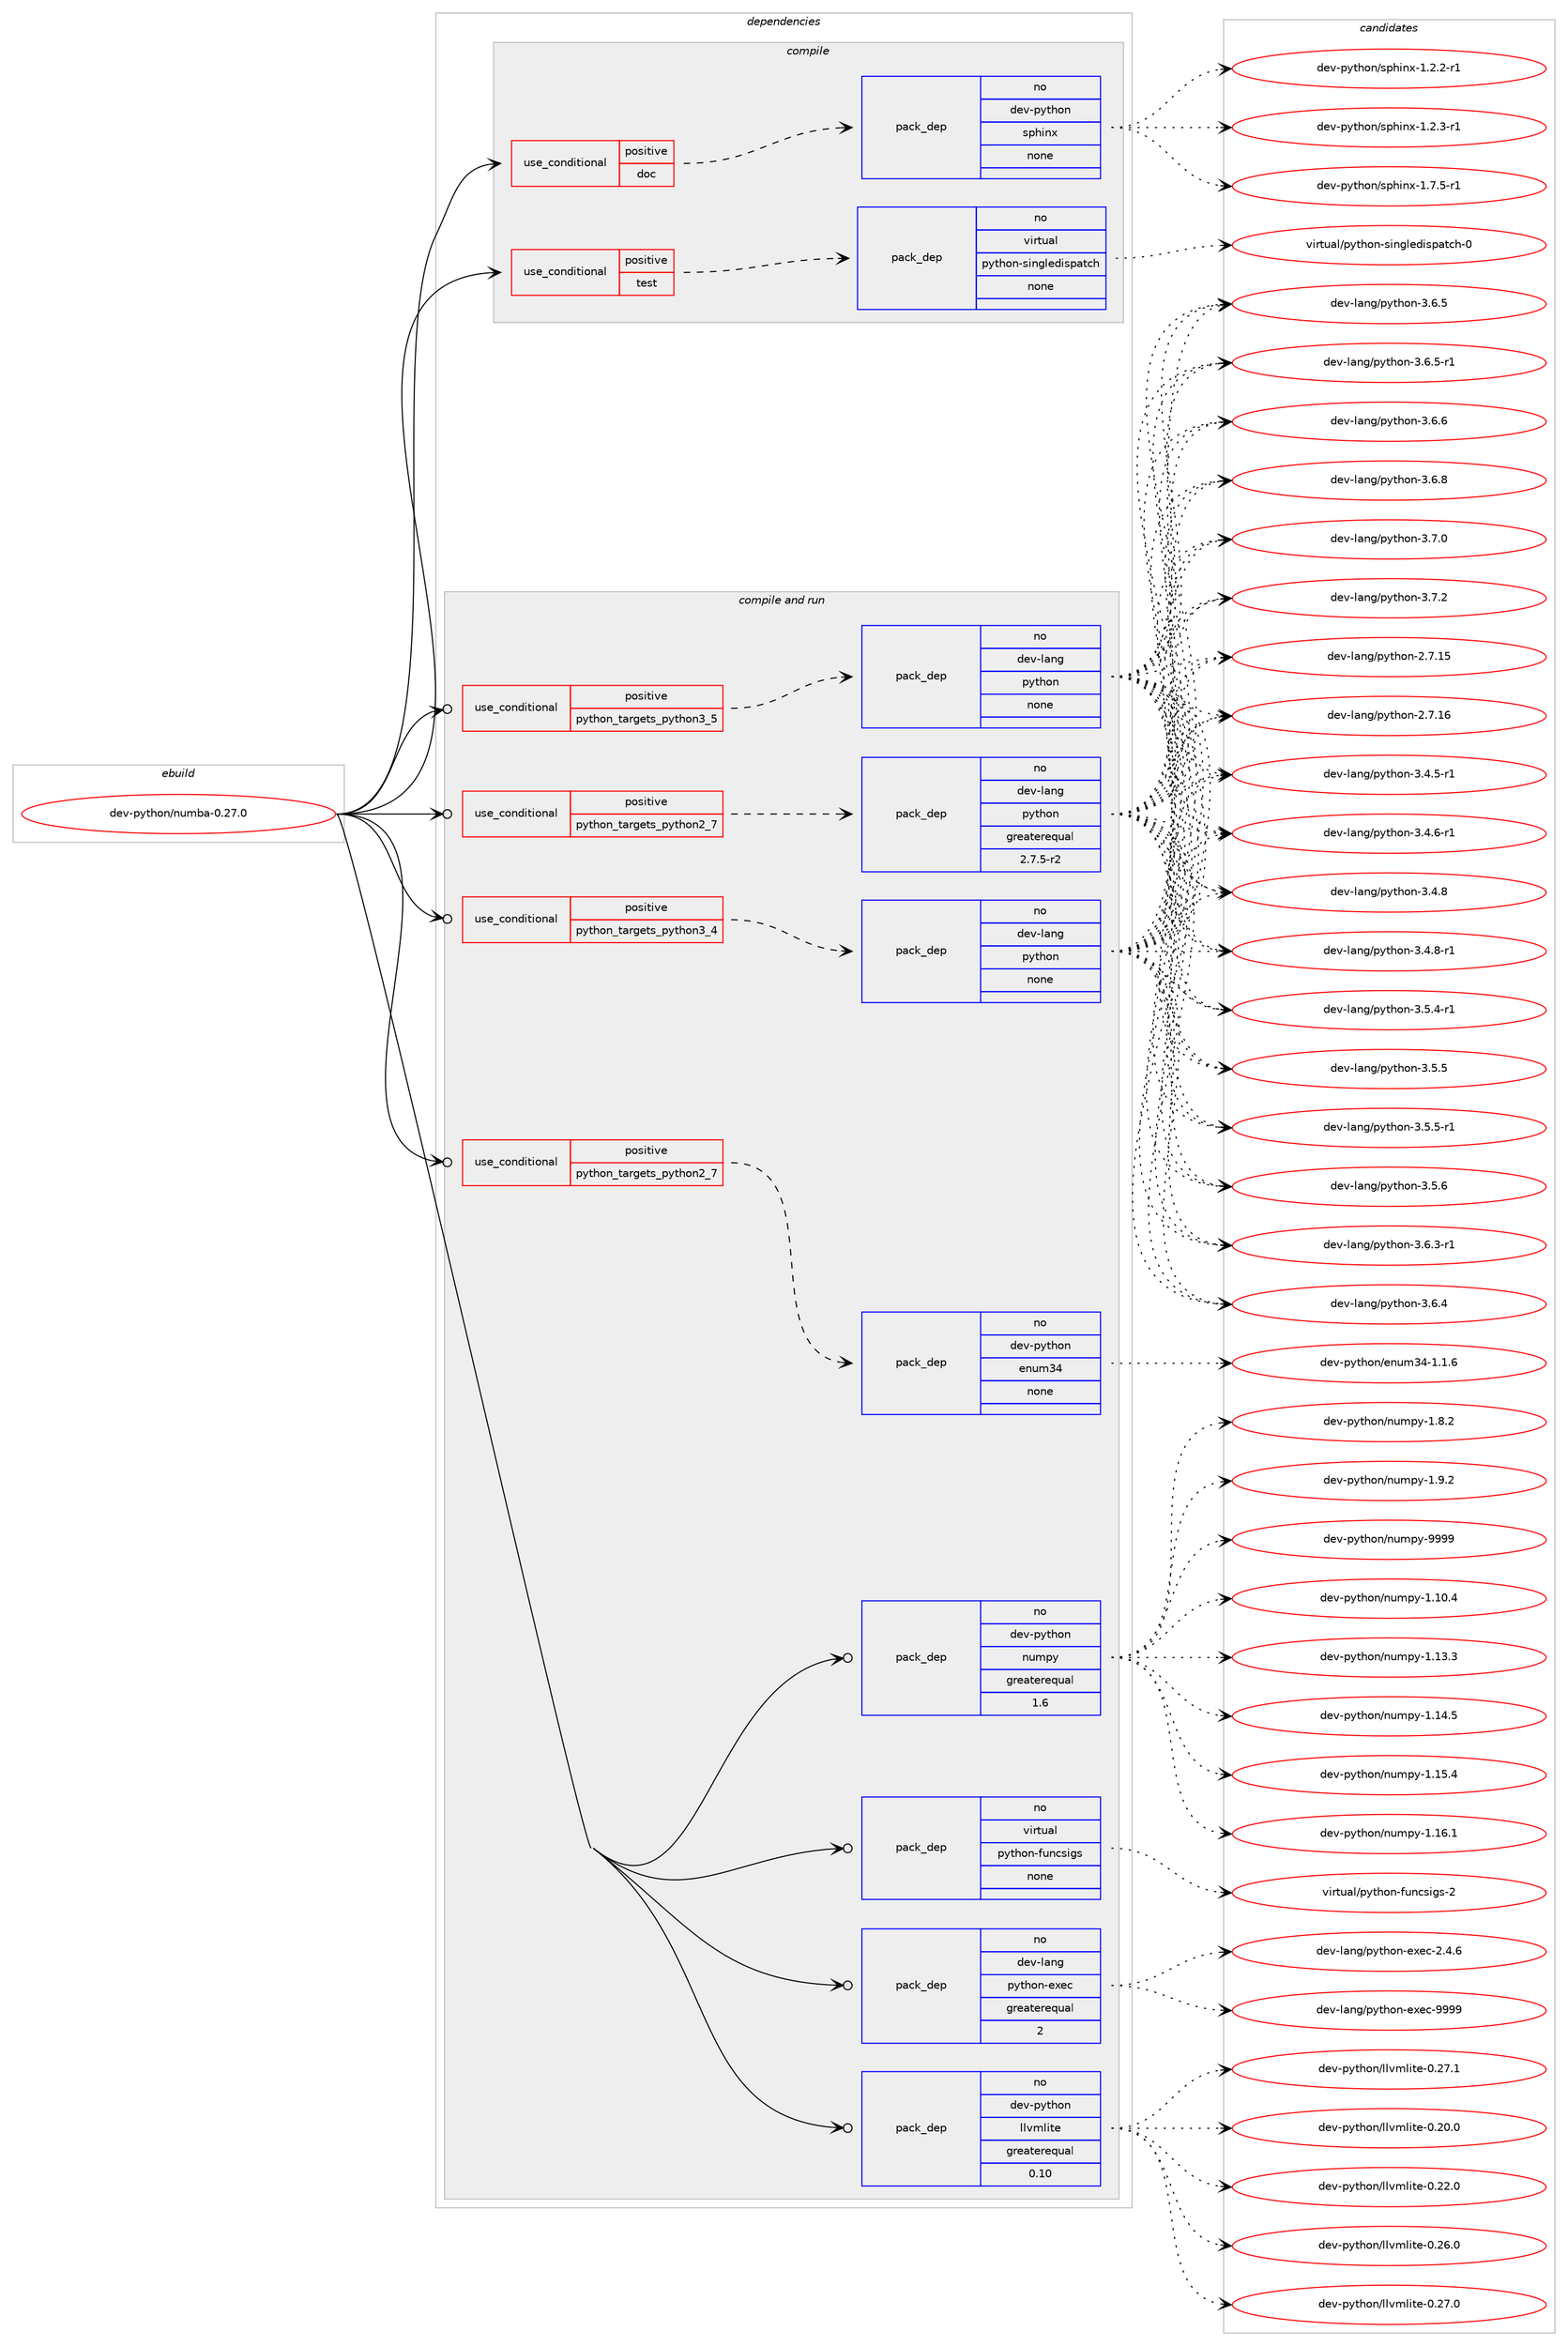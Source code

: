 digraph prolog {

# *************
# Graph options
# *************

newrank=true;
concentrate=true;
compound=true;
graph [rankdir=LR,fontname=Helvetica,fontsize=10,ranksep=1.5];#, ranksep=2.5, nodesep=0.2];
edge  [arrowhead=vee];
node  [fontname=Helvetica,fontsize=10];

# **********
# The ebuild
# **********

subgraph cluster_leftcol {
color=gray;
rank=same;
label=<<i>ebuild</i>>;
id [label="dev-python/numba-0.27.0", color=red, width=4, href="../dev-python/numba-0.27.0.svg"];
}

# ****************
# The dependencies
# ****************

subgraph cluster_midcol {
color=gray;
label=<<i>dependencies</i>>;
subgraph cluster_compile {
fillcolor="#eeeeee";
style=filled;
label=<<i>compile</i>>;
subgraph cond378320 {
dependency1421331 [label=<<TABLE BORDER="0" CELLBORDER="1" CELLSPACING="0" CELLPADDING="4"><TR><TD ROWSPAN="3" CELLPADDING="10">use_conditional</TD></TR><TR><TD>positive</TD></TR><TR><TD>doc</TD></TR></TABLE>>, shape=none, color=red];
subgraph pack1019734 {
dependency1421332 [label=<<TABLE BORDER="0" CELLBORDER="1" CELLSPACING="0" CELLPADDING="4" WIDTH="220"><TR><TD ROWSPAN="6" CELLPADDING="30">pack_dep</TD></TR><TR><TD WIDTH="110">no</TD></TR><TR><TD>dev-python</TD></TR><TR><TD>sphinx</TD></TR><TR><TD>none</TD></TR><TR><TD></TD></TR></TABLE>>, shape=none, color=blue];
}
dependency1421331:e -> dependency1421332:w [weight=20,style="dashed",arrowhead="vee"];
}
id:e -> dependency1421331:w [weight=20,style="solid",arrowhead="vee"];
subgraph cond378321 {
dependency1421333 [label=<<TABLE BORDER="0" CELLBORDER="1" CELLSPACING="0" CELLPADDING="4"><TR><TD ROWSPAN="3" CELLPADDING="10">use_conditional</TD></TR><TR><TD>positive</TD></TR><TR><TD>test</TD></TR></TABLE>>, shape=none, color=red];
subgraph pack1019735 {
dependency1421334 [label=<<TABLE BORDER="0" CELLBORDER="1" CELLSPACING="0" CELLPADDING="4" WIDTH="220"><TR><TD ROWSPAN="6" CELLPADDING="30">pack_dep</TD></TR><TR><TD WIDTH="110">no</TD></TR><TR><TD>virtual</TD></TR><TR><TD>python-singledispatch</TD></TR><TR><TD>none</TD></TR><TR><TD></TD></TR></TABLE>>, shape=none, color=blue];
}
dependency1421333:e -> dependency1421334:w [weight=20,style="dashed",arrowhead="vee"];
}
id:e -> dependency1421333:w [weight=20,style="solid",arrowhead="vee"];
}
subgraph cluster_compileandrun {
fillcolor="#eeeeee";
style=filled;
label=<<i>compile and run</i>>;
subgraph cond378322 {
dependency1421335 [label=<<TABLE BORDER="0" CELLBORDER="1" CELLSPACING="0" CELLPADDING="4"><TR><TD ROWSPAN="3" CELLPADDING="10">use_conditional</TD></TR><TR><TD>positive</TD></TR><TR><TD>python_targets_python2_7</TD></TR></TABLE>>, shape=none, color=red];
subgraph pack1019736 {
dependency1421336 [label=<<TABLE BORDER="0" CELLBORDER="1" CELLSPACING="0" CELLPADDING="4" WIDTH="220"><TR><TD ROWSPAN="6" CELLPADDING="30">pack_dep</TD></TR><TR><TD WIDTH="110">no</TD></TR><TR><TD>dev-lang</TD></TR><TR><TD>python</TD></TR><TR><TD>greaterequal</TD></TR><TR><TD>2.7.5-r2</TD></TR></TABLE>>, shape=none, color=blue];
}
dependency1421335:e -> dependency1421336:w [weight=20,style="dashed",arrowhead="vee"];
}
id:e -> dependency1421335:w [weight=20,style="solid",arrowhead="odotvee"];
subgraph cond378323 {
dependency1421337 [label=<<TABLE BORDER="0" CELLBORDER="1" CELLSPACING="0" CELLPADDING="4"><TR><TD ROWSPAN="3" CELLPADDING="10">use_conditional</TD></TR><TR><TD>positive</TD></TR><TR><TD>python_targets_python2_7</TD></TR></TABLE>>, shape=none, color=red];
subgraph pack1019737 {
dependency1421338 [label=<<TABLE BORDER="0" CELLBORDER="1" CELLSPACING="0" CELLPADDING="4" WIDTH="220"><TR><TD ROWSPAN="6" CELLPADDING="30">pack_dep</TD></TR><TR><TD WIDTH="110">no</TD></TR><TR><TD>dev-python</TD></TR><TR><TD>enum34</TD></TR><TR><TD>none</TD></TR><TR><TD></TD></TR></TABLE>>, shape=none, color=blue];
}
dependency1421337:e -> dependency1421338:w [weight=20,style="dashed",arrowhead="vee"];
}
id:e -> dependency1421337:w [weight=20,style="solid",arrowhead="odotvee"];
subgraph cond378324 {
dependency1421339 [label=<<TABLE BORDER="0" CELLBORDER="1" CELLSPACING="0" CELLPADDING="4"><TR><TD ROWSPAN="3" CELLPADDING="10">use_conditional</TD></TR><TR><TD>positive</TD></TR><TR><TD>python_targets_python3_4</TD></TR></TABLE>>, shape=none, color=red];
subgraph pack1019738 {
dependency1421340 [label=<<TABLE BORDER="0" CELLBORDER="1" CELLSPACING="0" CELLPADDING="4" WIDTH="220"><TR><TD ROWSPAN="6" CELLPADDING="30">pack_dep</TD></TR><TR><TD WIDTH="110">no</TD></TR><TR><TD>dev-lang</TD></TR><TR><TD>python</TD></TR><TR><TD>none</TD></TR><TR><TD></TD></TR></TABLE>>, shape=none, color=blue];
}
dependency1421339:e -> dependency1421340:w [weight=20,style="dashed",arrowhead="vee"];
}
id:e -> dependency1421339:w [weight=20,style="solid",arrowhead="odotvee"];
subgraph cond378325 {
dependency1421341 [label=<<TABLE BORDER="0" CELLBORDER="1" CELLSPACING="0" CELLPADDING="4"><TR><TD ROWSPAN="3" CELLPADDING="10">use_conditional</TD></TR><TR><TD>positive</TD></TR><TR><TD>python_targets_python3_5</TD></TR></TABLE>>, shape=none, color=red];
subgraph pack1019739 {
dependency1421342 [label=<<TABLE BORDER="0" CELLBORDER="1" CELLSPACING="0" CELLPADDING="4" WIDTH="220"><TR><TD ROWSPAN="6" CELLPADDING="30">pack_dep</TD></TR><TR><TD WIDTH="110">no</TD></TR><TR><TD>dev-lang</TD></TR><TR><TD>python</TD></TR><TR><TD>none</TD></TR><TR><TD></TD></TR></TABLE>>, shape=none, color=blue];
}
dependency1421341:e -> dependency1421342:w [weight=20,style="dashed",arrowhead="vee"];
}
id:e -> dependency1421341:w [weight=20,style="solid",arrowhead="odotvee"];
subgraph pack1019740 {
dependency1421343 [label=<<TABLE BORDER="0" CELLBORDER="1" CELLSPACING="0" CELLPADDING="4" WIDTH="220"><TR><TD ROWSPAN="6" CELLPADDING="30">pack_dep</TD></TR><TR><TD WIDTH="110">no</TD></TR><TR><TD>dev-lang</TD></TR><TR><TD>python-exec</TD></TR><TR><TD>greaterequal</TD></TR><TR><TD>2</TD></TR></TABLE>>, shape=none, color=blue];
}
id:e -> dependency1421343:w [weight=20,style="solid",arrowhead="odotvee"];
subgraph pack1019741 {
dependency1421344 [label=<<TABLE BORDER="0" CELLBORDER="1" CELLSPACING="0" CELLPADDING="4" WIDTH="220"><TR><TD ROWSPAN="6" CELLPADDING="30">pack_dep</TD></TR><TR><TD WIDTH="110">no</TD></TR><TR><TD>dev-python</TD></TR><TR><TD>llvmlite</TD></TR><TR><TD>greaterequal</TD></TR><TR><TD>0.10</TD></TR></TABLE>>, shape=none, color=blue];
}
id:e -> dependency1421344:w [weight=20,style="solid",arrowhead="odotvee"];
subgraph pack1019742 {
dependency1421345 [label=<<TABLE BORDER="0" CELLBORDER="1" CELLSPACING="0" CELLPADDING="4" WIDTH="220"><TR><TD ROWSPAN="6" CELLPADDING="30">pack_dep</TD></TR><TR><TD WIDTH="110">no</TD></TR><TR><TD>dev-python</TD></TR><TR><TD>numpy</TD></TR><TR><TD>greaterequal</TD></TR><TR><TD>1.6</TD></TR></TABLE>>, shape=none, color=blue];
}
id:e -> dependency1421345:w [weight=20,style="solid",arrowhead="odotvee"];
subgraph pack1019743 {
dependency1421346 [label=<<TABLE BORDER="0" CELLBORDER="1" CELLSPACING="0" CELLPADDING="4" WIDTH="220"><TR><TD ROWSPAN="6" CELLPADDING="30">pack_dep</TD></TR><TR><TD WIDTH="110">no</TD></TR><TR><TD>virtual</TD></TR><TR><TD>python-funcsigs</TD></TR><TR><TD>none</TD></TR><TR><TD></TD></TR></TABLE>>, shape=none, color=blue];
}
id:e -> dependency1421346:w [weight=20,style="solid",arrowhead="odotvee"];
}
subgraph cluster_run {
fillcolor="#eeeeee";
style=filled;
label=<<i>run</i>>;
}
}

# **************
# The candidates
# **************

subgraph cluster_choices {
rank=same;
color=gray;
label=<<i>candidates</i>>;

subgraph choice1019734 {
color=black;
nodesep=1;
choice10010111845112121116104111110471151121041051101204549465046504511449 [label="dev-python/sphinx-1.2.2-r1", color=red, width=4,href="../dev-python/sphinx-1.2.2-r1.svg"];
choice10010111845112121116104111110471151121041051101204549465046514511449 [label="dev-python/sphinx-1.2.3-r1", color=red, width=4,href="../dev-python/sphinx-1.2.3-r1.svg"];
choice10010111845112121116104111110471151121041051101204549465546534511449 [label="dev-python/sphinx-1.7.5-r1", color=red, width=4,href="../dev-python/sphinx-1.7.5-r1.svg"];
dependency1421332:e -> choice10010111845112121116104111110471151121041051101204549465046504511449:w [style=dotted,weight="100"];
dependency1421332:e -> choice10010111845112121116104111110471151121041051101204549465046514511449:w [style=dotted,weight="100"];
dependency1421332:e -> choice10010111845112121116104111110471151121041051101204549465546534511449:w [style=dotted,weight="100"];
}
subgraph choice1019735 {
color=black;
nodesep=1;
choice11810511411611797108471121211161041111104511510511010310810110010511511297116991044548 [label="virtual/python-singledispatch-0", color=red, width=4,href="../virtual/python-singledispatch-0.svg"];
dependency1421334:e -> choice11810511411611797108471121211161041111104511510511010310810110010511511297116991044548:w [style=dotted,weight="100"];
}
subgraph choice1019736 {
color=black;
nodesep=1;
choice10010111845108971101034711212111610411111045504655464953 [label="dev-lang/python-2.7.15", color=red, width=4,href="../dev-lang/python-2.7.15.svg"];
choice10010111845108971101034711212111610411111045504655464954 [label="dev-lang/python-2.7.16", color=red, width=4,href="../dev-lang/python-2.7.16.svg"];
choice1001011184510897110103471121211161041111104551465246534511449 [label="dev-lang/python-3.4.5-r1", color=red, width=4,href="../dev-lang/python-3.4.5-r1.svg"];
choice1001011184510897110103471121211161041111104551465246544511449 [label="dev-lang/python-3.4.6-r1", color=red, width=4,href="../dev-lang/python-3.4.6-r1.svg"];
choice100101118451089711010347112121116104111110455146524656 [label="dev-lang/python-3.4.8", color=red, width=4,href="../dev-lang/python-3.4.8.svg"];
choice1001011184510897110103471121211161041111104551465246564511449 [label="dev-lang/python-3.4.8-r1", color=red, width=4,href="../dev-lang/python-3.4.8-r1.svg"];
choice1001011184510897110103471121211161041111104551465346524511449 [label="dev-lang/python-3.5.4-r1", color=red, width=4,href="../dev-lang/python-3.5.4-r1.svg"];
choice100101118451089711010347112121116104111110455146534653 [label="dev-lang/python-3.5.5", color=red, width=4,href="../dev-lang/python-3.5.5.svg"];
choice1001011184510897110103471121211161041111104551465346534511449 [label="dev-lang/python-3.5.5-r1", color=red, width=4,href="../dev-lang/python-3.5.5-r1.svg"];
choice100101118451089711010347112121116104111110455146534654 [label="dev-lang/python-3.5.6", color=red, width=4,href="../dev-lang/python-3.5.6.svg"];
choice1001011184510897110103471121211161041111104551465446514511449 [label="dev-lang/python-3.6.3-r1", color=red, width=4,href="../dev-lang/python-3.6.3-r1.svg"];
choice100101118451089711010347112121116104111110455146544652 [label="dev-lang/python-3.6.4", color=red, width=4,href="../dev-lang/python-3.6.4.svg"];
choice100101118451089711010347112121116104111110455146544653 [label="dev-lang/python-3.6.5", color=red, width=4,href="../dev-lang/python-3.6.5.svg"];
choice1001011184510897110103471121211161041111104551465446534511449 [label="dev-lang/python-3.6.5-r1", color=red, width=4,href="../dev-lang/python-3.6.5-r1.svg"];
choice100101118451089711010347112121116104111110455146544654 [label="dev-lang/python-3.6.6", color=red, width=4,href="../dev-lang/python-3.6.6.svg"];
choice100101118451089711010347112121116104111110455146544656 [label="dev-lang/python-3.6.8", color=red, width=4,href="../dev-lang/python-3.6.8.svg"];
choice100101118451089711010347112121116104111110455146554648 [label="dev-lang/python-3.7.0", color=red, width=4,href="../dev-lang/python-3.7.0.svg"];
choice100101118451089711010347112121116104111110455146554650 [label="dev-lang/python-3.7.2", color=red, width=4,href="../dev-lang/python-3.7.2.svg"];
dependency1421336:e -> choice10010111845108971101034711212111610411111045504655464953:w [style=dotted,weight="100"];
dependency1421336:e -> choice10010111845108971101034711212111610411111045504655464954:w [style=dotted,weight="100"];
dependency1421336:e -> choice1001011184510897110103471121211161041111104551465246534511449:w [style=dotted,weight="100"];
dependency1421336:e -> choice1001011184510897110103471121211161041111104551465246544511449:w [style=dotted,weight="100"];
dependency1421336:e -> choice100101118451089711010347112121116104111110455146524656:w [style=dotted,weight="100"];
dependency1421336:e -> choice1001011184510897110103471121211161041111104551465246564511449:w [style=dotted,weight="100"];
dependency1421336:e -> choice1001011184510897110103471121211161041111104551465346524511449:w [style=dotted,weight="100"];
dependency1421336:e -> choice100101118451089711010347112121116104111110455146534653:w [style=dotted,weight="100"];
dependency1421336:e -> choice1001011184510897110103471121211161041111104551465346534511449:w [style=dotted,weight="100"];
dependency1421336:e -> choice100101118451089711010347112121116104111110455146534654:w [style=dotted,weight="100"];
dependency1421336:e -> choice1001011184510897110103471121211161041111104551465446514511449:w [style=dotted,weight="100"];
dependency1421336:e -> choice100101118451089711010347112121116104111110455146544652:w [style=dotted,weight="100"];
dependency1421336:e -> choice100101118451089711010347112121116104111110455146544653:w [style=dotted,weight="100"];
dependency1421336:e -> choice1001011184510897110103471121211161041111104551465446534511449:w [style=dotted,weight="100"];
dependency1421336:e -> choice100101118451089711010347112121116104111110455146544654:w [style=dotted,weight="100"];
dependency1421336:e -> choice100101118451089711010347112121116104111110455146544656:w [style=dotted,weight="100"];
dependency1421336:e -> choice100101118451089711010347112121116104111110455146554648:w [style=dotted,weight="100"];
dependency1421336:e -> choice100101118451089711010347112121116104111110455146554650:w [style=dotted,weight="100"];
}
subgraph choice1019737 {
color=black;
nodesep=1;
choice10010111845112121116104111110471011101171095152454946494654 [label="dev-python/enum34-1.1.6", color=red, width=4,href="../dev-python/enum34-1.1.6.svg"];
dependency1421338:e -> choice10010111845112121116104111110471011101171095152454946494654:w [style=dotted,weight="100"];
}
subgraph choice1019738 {
color=black;
nodesep=1;
choice10010111845108971101034711212111610411111045504655464953 [label="dev-lang/python-2.7.15", color=red, width=4,href="../dev-lang/python-2.7.15.svg"];
choice10010111845108971101034711212111610411111045504655464954 [label="dev-lang/python-2.7.16", color=red, width=4,href="../dev-lang/python-2.7.16.svg"];
choice1001011184510897110103471121211161041111104551465246534511449 [label="dev-lang/python-3.4.5-r1", color=red, width=4,href="../dev-lang/python-3.4.5-r1.svg"];
choice1001011184510897110103471121211161041111104551465246544511449 [label="dev-lang/python-3.4.6-r1", color=red, width=4,href="../dev-lang/python-3.4.6-r1.svg"];
choice100101118451089711010347112121116104111110455146524656 [label="dev-lang/python-3.4.8", color=red, width=4,href="../dev-lang/python-3.4.8.svg"];
choice1001011184510897110103471121211161041111104551465246564511449 [label="dev-lang/python-3.4.8-r1", color=red, width=4,href="../dev-lang/python-3.4.8-r1.svg"];
choice1001011184510897110103471121211161041111104551465346524511449 [label="dev-lang/python-3.5.4-r1", color=red, width=4,href="../dev-lang/python-3.5.4-r1.svg"];
choice100101118451089711010347112121116104111110455146534653 [label="dev-lang/python-3.5.5", color=red, width=4,href="../dev-lang/python-3.5.5.svg"];
choice1001011184510897110103471121211161041111104551465346534511449 [label="dev-lang/python-3.5.5-r1", color=red, width=4,href="../dev-lang/python-3.5.5-r1.svg"];
choice100101118451089711010347112121116104111110455146534654 [label="dev-lang/python-3.5.6", color=red, width=4,href="../dev-lang/python-3.5.6.svg"];
choice1001011184510897110103471121211161041111104551465446514511449 [label="dev-lang/python-3.6.3-r1", color=red, width=4,href="../dev-lang/python-3.6.3-r1.svg"];
choice100101118451089711010347112121116104111110455146544652 [label="dev-lang/python-3.6.4", color=red, width=4,href="../dev-lang/python-3.6.4.svg"];
choice100101118451089711010347112121116104111110455146544653 [label="dev-lang/python-3.6.5", color=red, width=4,href="../dev-lang/python-3.6.5.svg"];
choice1001011184510897110103471121211161041111104551465446534511449 [label="dev-lang/python-3.6.5-r1", color=red, width=4,href="../dev-lang/python-3.6.5-r1.svg"];
choice100101118451089711010347112121116104111110455146544654 [label="dev-lang/python-3.6.6", color=red, width=4,href="../dev-lang/python-3.6.6.svg"];
choice100101118451089711010347112121116104111110455146544656 [label="dev-lang/python-3.6.8", color=red, width=4,href="../dev-lang/python-3.6.8.svg"];
choice100101118451089711010347112121116104111110455146554648 [label="dev-lang/python-3.7.0", color=red, width=4,href="../dev-lang/python-3.7.0.svg"];
choice100101118451089711010347112121116104111110455146554650 [label="dev-lang/python-3.7.2", color=red, width=4,href="../dev-lang/python-3.7.2.svg"];
dependency1421340:e -> choice10010111845108971101034711212111610411111045504655464953:w [style=dotted,weight="100"];
dependency1421340:e -> choice10010111845108971101034711212111610411111045504655464954:w [style=dotted,weight="100"];
dependency1421340:e -> choice1001011184510897110103471121211161041111104551465246534511449:w [style=dotted,weight="100"];
dependency1421340:e -> choice1001011184510897110103471121211161041111104551465246544511449:w [style=dotted,weight="100"];
dependency1421340:e -> choice100101118451089711010347112121116104111110455146524656:w [style=dotted,weight="100"];
dependency1421340:e -> choice1001011184510897110103471121211161041111104551465246564511449:w [style=dotted,weight="100"];
dependency1421340:e -> choice1001011184510897110103471121211161041111104551465346524511449:w [style=dotted,weight="100"];
dependency1421340:e -> choice100101118451089711010347112121116104111110455146534653:w [style=dotted,weight="100"];
dependency1421340:e -> choice1001011184510897110103471121211161041111104551465346534511449:w [style=dotted,weight="100"];
dependency1421340:e -> choice100101118451089711010347112121116104111110455146534654:w [style=dotted,weight="100"];
dependency1421340:e -> choice1001011184510897110103471121211161041111104551465446514511449:w [style=dotted,weight="100"];
dependency1421340:e -> choice100101118451089711010347112121116104111110455146544652:w [style=dotted,weight="100"];
dependency1421340:e -> choice100101118451089711010347112121116104111110455146544653:w [style=dotted,weight="100"];
dependency1421340:e -> choice1001011184510897110103471121211161041111104551465446534511449:w [style=dotted,weight="100"];
dependency1421340:e -> choice100101118451089711010347112121116104111110455146544654:w [style=dotted,weight="100"];
dependency1421340:e -> choice100101118451089711010347112121116104111110455146544656:w [style=dotted,weight="100"];
dependency1421340:e -> choice100101118451089711010347112121116104111110455146554648:w [style=dotted,weight="100"];
dependency1421340:e -> choice100101118451089711010347112121116104111110455146554650:w [style=dotted,weight="100"];
}
subgraph choice1019739 {
color=black;
nodesep=1;
choice10010111845108971101034711212111610411111045504655464953 [label="dev-lang/python-2.7.15", color=red, width=4,href="../dev-lang/python-2.7.15.svg"];
choice10010111845108971101034711212111610411111045504655464954 [label="dev-lang/python-2.7.16", color=red, width=4,href="../dev-lang/python-2.7.16.svg"];
choice1001011184510897110103471121211161041111104551465246534511449 [label="dev-lang/python-3.4.5-r1", color=red, width=4,href="../dev-lang/python-3.4.5-r1.svg"];
choice1001011184510897110103471121211161041111104551465246544511449 [label="dev-lang/python-3.4.6-r1", color=red, width=4,href="../dev-lang/python-3.4.6-r1.svg"];
choice100101118451089711010347112121116104111110455146524656 [label="dev-lang/python-3.4.8", color=red, width=4,href="../dev-lang/python-3.4.8.svg"];
choice1001011184510897110103471121211161041111104551465246564511449 [label="dev-lang/python-3.4.8-r1", color=red, width=4,href="../dev-lang/python-3.4.8-r1.svg"];
choice1001011184510897110103471121211161041111104551465346524511449 [label="dev-lang/python-3.5.4-r1", color=red, width=4,href="../dev-lang/python-3.5.4-r1.svg"];
choice100101118451089711010347112121116104111110455146534653 [label="dev-lang/python-3.5.5", color=red, width=4,href="../dev-lang/python-3.5.5.svg"];
choice1001011184510897110103471121211161041111104551465346534511449 [label="dev-lang/python-3.5.5-r1", color=red, width=4,href="../dev-lang/python-3.5.5-r1.svg"];
choice100101118451089711010347112121116104111110455146534654 [label="dev-lang/python-3.5.6", color=red, width=4,href="../dev-lang/python-3.5.6.svg"];
choice1001011184510897110103471121211161041111104551465446514511449 [label="dev-lang/python-3.6.3-r1", color=red, width=4,href="../dev-lang/python-3.6.3-r1.svg"];
choice100101118451089711010347112121116104111110455146544652 [label="dev-lang/python-3.6.4", color=red, width=4,href="../dev-lang/python-3.6.4.svg"];
choice100101118451089711010347112121116104111110455146544653 [label="dev-lang/python-3.6.5", color=red, width=4,href="../dev-lang/python-3.6.5.svg"];
choice1001011184510897110103471121211161041111104551465446534511449 [label="dev-lang/python-3.6.5-r1", color=red, width=4,href="../dev-lang/python-3.6.5-r1.svg"];
choice100101118451089711010347112121116104111110455146544654 [label="dev-lang/python-3.6.6", color=red, width=4,href="../dev-lang/python-3.6.6.svg"];
choice100101118451089711010347112121116104111110455146544656 [label="dev-lang/python-3.6.8", color=red, width=4,href="../dev-lang/python-3.6.8.svg"];
choice100101118451089711010347112121116104111110455146554648 [label="dev-lang/python-3.7.0", color=red, width=4,href="../dev-lang/python-3.7.0.svg"];
choice100101118451089711010347112121116104111110455146554650 [label="dev-lang/python-3.7.2", color=red, width=4,href="../dev-lang/python-3.7.2.svg"];
dependency1421342:e -> choice10010111845108971101034711212111610411111045504655464953:w [style=dotted,weight="100"];
dependency1421342:e -> choice10010111845108971101034711212111610411111045504655464954:w [style=dotted,weight="100"];
dependency1421342:e -> choice1001011184510897110103471121211161041111104551465246534511449:w [style=dotted,weight="100"];
dependency1421342:e -> choice1001011184510897110103471121211161041111104551465246544511449:w [style=dotted,weight="100"];
dependency1421342:e -> choice100101118451089711010347112121116104111110455146524656:w [style=dotted,weight="100"];
dependency1421342:e -> choice1001011184510897110103471121211161041111104551465246564511449:w [style=dotted,weight="100"];
dependency1421342:e -> choice1001011184510897110103471121211161041111104551465346524511449:w [style=dotted,weight="100"];
dependency1421342:e -> choice100101118451089711010347112121116104111110455146534653:w [style=dotted,weight="100"];
dependency1421342:e -> choice1001011184510897110103471121211161041111104551465346534511449:w [style=dotted,weight="100"];
dependency1421342:e -> choice100101118451089711010347112121116104111110455146534654:w [style=dotted,weight="100"];
dependency1421342:e -> choice1001011184510897110103471121211161041111104551465446514511449:w [style=dotted,weight="100"];
dependency1421342:e -> choice100101118451089711010347112121116104111110455146544652:w [style=dotted,weight="100"];
dependency1421342:e -> choice100101118451089711010347112121116104111110455146544653:w [style=dotted,weight="100"];
dependency1421342:e -> choice1001011184510897110103471121211161041111104551465446534511449:w [style=dotted,weight="100"];
dependency1421342:e -> choice100101118451089711010347112121116104111110455146544654:w [style=dotted,weight="100"];
dependency1421342:e -> choice100101118451089711010347112121116104111110455146544656:w [style=dotted,weight="100"];
dependency1421342:e -> choice100101118451089711010347112121116104111110455146554648:w [style=dotted,weight="100"];
dependency1421342:e -> choice100101118451089711010347112121116104111110455146554650:w [style=dotted,weight="100"];
}
subgraph choice1019740 {
color=black;
nodesep=1;
choice1001011184510897110103471121211161041111104510112010199455046524654 [label="dev-lang/python-exec-2.4.6", color=red, width=4,href="../dev-lang/python-exec-2.4.6.svg"];
choice10010111845108971101034711212111610411111045101120101994557575757 [label="dev-lang/python-exec-9999", color=red, width=4,href="../dev-lang/python-exec-9999.svg"];
dependency1421343:e -> choice1001011184510897110103471121211161041111104510112010199455046524654:w [style=dotted,weight="100"];
dependency1421343:e -> choice10010111845108971101034711212111610411111045101120101994557575757:w [style=dotted,weight="100"];
}
subgraph choice1019741 {
color=black;
nodesep=1;
choice100101118451121211161041111104710810811810910810511610145484650484648 [label="dev-python/llvmlite-0.20.0", color=red, width=4,href="../dev-python/llvmlite-0.20.0.svg"];
choice100101118451121211161041111104710810811810910810511610145484650504648 [label="dev-python/llvmlite-0.22.0", color=red, width=4,href="../dev-python/llvmlite-0.22.0.svg"];
choice100101118451121211161041111104710810811810910810511610145484650544648 [label="dev-python/llvmlite-0.26.0", color=red, width=4,href="../dev-python/llvmlite-0.26.0.svg"];
choice100101118451121211161041111104710810811810910810511610145484650554648 [label="dev-python/llvmlite-0.27.0", color=red, width=4,href="../dev-python/llvmlite-0.27.0.svg"];
choice100101118451121211161041111104710810811810910810511610145484650554649 [label="dev-python/llvmlite-0.27.1", color=red, width=4,href="../dev-python/llvmlite-0.27.1.svg"];
dependency1421344:e -> choice100101118451121211161041111104710810811810910810511610145484650484648:w [style=dotted,weight="100"];
dependency1421344:e -> choice100101118451121211161041111104710810811810910810511610145484650504648:w [style=dotted,weight="100"];
dependency1421344:e -> choice100101118451121211161041111104710810811810910810511610145484650544648:w [style=dotted,weight="100"];
dependency1421344:e -> choice100101118451121211161041111104710810811810910810511610145484650554648:w [style=dotted,weight="100"];
dependency1421344:e -> choice100101118451121211161041111104710810811810910810511610145484650554649:w [style=dotted,weight="100"];
}
subgraph choice1019742 {
color=black;
nodesep=1;
choice100101118451121211161041111104711011710911212145494649484652 [label="dev-python/numpy-1.10.4", color=red, width=4,href="../dev-python/numpy-1.10.4.svg"];
choice100101118451121211161041111104711011710911212145494649514651 [label="dev-python/numpy-1.13.3", color=red, width=4,href="../dev-python/numpy-1.13.3.svg"];
choice100101118451121211161041111104711011710911212145494649524653 [label="dev-python/numpy-1.14.5", color=red, width=4,href="../dev-python/numpy-1.14.5.svg"];
choice100101118451121211161041111104711011710911212145494649534652 [label="dev-python/numpy-1.15.4", color=red, width=4,href="../dev-python/numpy-1.15.4.svg"];
choice100101118451121211161041111104711011710911212145494649544649 [label="dev-python/numpy-1.16.1", color=red, width=4,href="../dev-python/numpy-1.16.1.svg"];
choice1001011184511212111610411111047110117109112121454946564650 [label="dev-python/numpy-1.8.2", color=red, width=4,href="../dev-python/numpy-1.8.2.svg"];
choice1001011184511212111610411111047110117109112121454946574650 [label="dev-python/numpy-1.9.2", color=red, width=4,href="../dev-python/numpy-1.9.2.svg"];
choice10010111845112121116104111110471101171091121214557575757 [label="dev-python/numpy-9999", color=red, width=4,href="../dev-python/numpy-9999.svg"];
dependency1421345:e -> choice100101118451121211161041111104711011710911212145494649484652:w [style=dotted,weight="100"];
dependency1421345:e -> choice100101118451121211161041111104711011710911212145494649514651:w [style=dotted,weight="100"];
dependency1421345:e -> choice100101118451121211161041111104711011710911212145494649524653:w [style=dotted,weight="100"];
dependency1421345:e -> choice100101118451121211161041111104711011710911212145494649534652:w [style=dotted,weight="100"];
dependency1421345:e -> choice100101118451121211161041111104711011710911212145494649544649:w [style=dotted,weight="100"];
dependency1421345:e -> choice1001011184511212111610411111047110117109112121454946564650:w [style=dotted,weight="100"];
dependency1421345:e -> choice1001011184511212111610411111047110117109112121454946574650:w [style=dotted,weight="100"];
dependency1421345:e -> choice10010111845112121116104111110471101171091121214557575757:w [style=dotted,weight="100"];
}
subgraph choice1019743 {
color=black;
nodesep=1;
choice118105114116117971084711212111610411111045102117110991151051031154550 [label="virtual/python-funcsigs-2", color=red, width=4,href="../virtual/python-funcsigs-2.svg"];
dependency1421346:e -> choice118105114116117971084711212111610411111045102117110991151051031154550:w [style=dotted,weight="100"];
}
}

}
